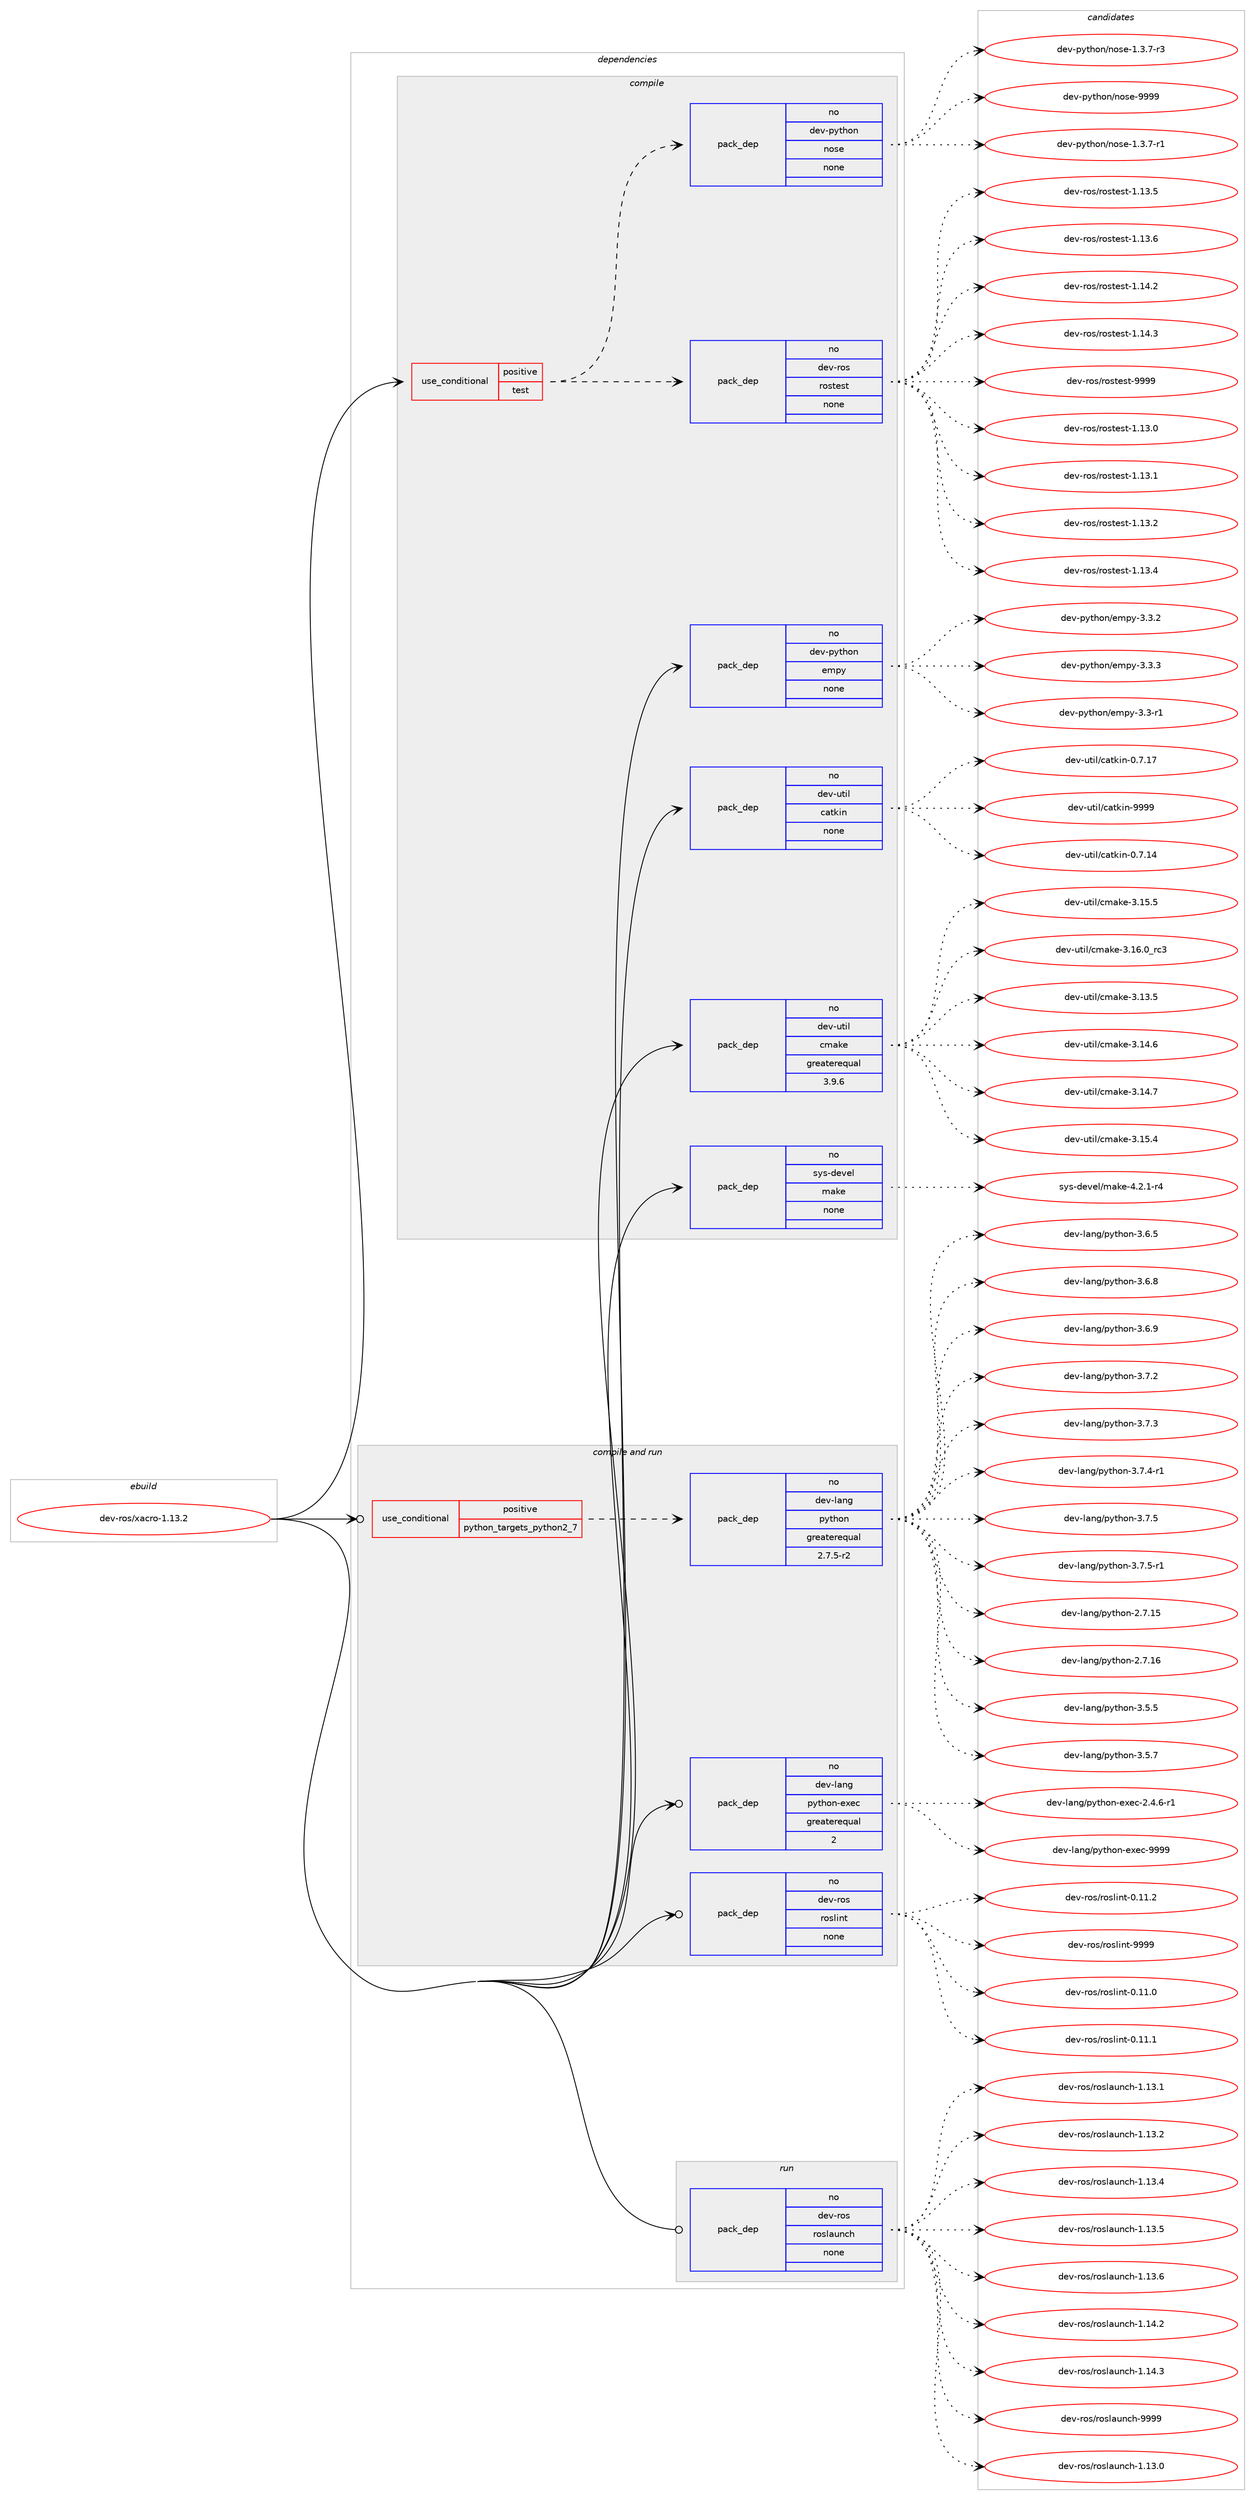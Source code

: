 digraph prolog {

# *************
# Graph options
# *************

newrank=true;
concentrate=true;
compound=true;
graph [rankdir=LR,fontname=Helvetica,fontsize=10,ranksep=1.5];#, ranksep=2.5, nodesep=0.2];
edge  [arrowhead=vee];
node  [fontname=Helvetica,fontsize=10];

# **********
# The ebuild
# **********

subgraph cluster_leftcol {
color=gray;
rank=same;
label=<<i>ebuild</i>>;
id [label="dev-ros/xacro-1.13.2", color=red, width=4, href="../dev-ros/xacro-1.13.2.svg"];
}

# ****************
# The dependencies
# ****************

subgraph cluster_midcol {
color=gray;
label=<<i>dependencies</i>>;
subgraph cluster_compile {
fillcolor="#eeeeee";
style=filled;
label=<<i>compile</i>>;
subgraph cond156679 {
dependency673605 [label=<<TABLE BORDER="0" CELLBORDER="1" CELLSPACING="0" CELLPADDING="4"><TR><TD ROWSPAN="3" CELLPADDING="10">use_conditional</TD></TR><TR><TD>positive</TD></TR><TR><TD>test</TD></TR></TABLE>>, shape=none, color=red];
subgraph pack505020 {
dependency673606 [label=<<TABLE BORDER="0" CELLBORDER="1" CELLSPACING="0" CELLPADDING="4" WIDTH="220"><TR><TD ROWSPAN="6" CELLPADDING="30">pack_dep</TD></TR><TR><TD WIDTH="110">no</TD></TR><TR><TD>dev-ros</TD></TR><TR><TD>rostest</TD></TR><TR><TD>none</TD></TR><TR><TD></TD></TR></TABLE>>, shape=none, color=blue];
}
dependency673605:e -> dependency673606:w [weight=20,style="dashed",arrowhead="vee"];
subgraph pack505021 {
dependency673607 [label=<<TABLE BORDER="0" CELLBORDER="1" CELLSPACING="0" CELLPADDING="4" WIDTH="220"><TR><TD ROWSPAN="6" CELLPADDING="30">pack_dep</TD></TR><TR><TD WIDTH="110">no</TD></TR><TR><TD>dev-python</TD></TR><TR><TD>nose</TD></TR><TR><TD>none</TD></TR><TR><TD></TD></TR></TABLE>>, shape=none, color=blue];
}
dependency673605:e -> dependency673607:w [weight=20,style="dashed",arrowhead="vee"];
}
id:e -> dependency673605:w [weight=20,style="solid",arrowhead="vee"];
subgraph pack505022 {
dependency673608 [label=<<TABLE BORDER="0" CELLBORDER="1" CELLSPACING="0" CELLPADDING="4" WIDTH="220"><TR><TD ROWSPAN="6" CELLPADDING="30">pack_dep</TD></TR><TR><TD WIDTH="110">no</TD></TR><TR><TD>dev-python</TD></TR><TR><TD>empy</TD></TR><TR><TD>none</TD></TR><TR><TD></TD></TR></TABLE>>, shape=none, color=blue];
}
id:e -> dependency673608:w [weight=20,style="solid",arrowhead="vee"];
subgraph pack505023 {
dependency673609 [label=<<TABLE BORDER="0" CELLBORDER="1" CELLSPACING="0" CELLPADDING="4" WIDTH="220"><TR><TD ROWSPAN="6" CELLPADDING="30">pack_dep</TD></TR><TR><TD WIDTH="110">no</TD></TR><TR><TD>dev-util</TD></TR><TR><TD>catkin</TD></TR><TR><TD>none</TD></TR><TR><TD></TD></TR></TABLE>>, shape=none, color=blue];
}
id:e -> dependency673609:w [weight=20,style="solid",arrowhead="vee"];
subgraph pack505024 {
dependency673610 [label=<<TABLE BORDER="0" CELLBORDER="1" CELLSPACING="0" CELLPADDING="4" WIDTH="220"><TR><TD ROWSPAN="6" CELLPADDING="30">pack_dep</TD></TR><TR><TD WIDTH="110">no</TD></TR><TR><TD>dev-util</TD></TR><TR><TD>cmake</TD></TR><TR><TD>greaterequal</TD></TR><TR><TD>3.9.6</TD></TR></TABLE>>, shape=none, color=blue];
}
id:e -> dependency673610:w [weight=20,style="solid",arrowhead="vee"];
subgraph pack505025 {
dependency673611 [label=<<TABLE BORDER="0" CELLBORDER="1" CELLSPACING="0" CELLPADDING="4" WIDTH="220"><TR><TD ROWSPAN="6" CELLPADDING="30">pack_dep</TD></TR><TR><TD WIDTH="110">no</TD></TR><TR><TD>sys-devel</TD></TR><TR><TD>make</TD></TR><TR><TD>none</TD></TR><TR><TD></TD></TR></TABLE>>, shape=none, color=blue];
}
id:e -> dependency673611:w [weight=20,style="solid",arrowhead="vee"];
}
subgraph cluster_compileandrun {
fillcolor="#eeeeee";
style=filled;
label=<<i>compile and run</i>>;
subgraph cond156680 {
dependency673612 [label=<<TABLE BORDER="0" CELLBORDER="1" CELLSPACING="0" CELLPADDING="4"><TR><TD ROWSPAN="3" CELLPADDING="10">use_conditional</TD></TR><TR><TD>positive</TD></TR><TR><TD>python_targets_python2_7</TD></TR></TABLE>>, shape=none, color=red];
subgraph pack505026 {
dependency673613 [label=<<TABLE BORDER="0" CELLBORDER="1" CELLSPACING="0" CELLPADDING="4" WIDTH="220"><TR><TD ROWSPAN="6" CELLPADDING="30">pack_dep</TD></TR><TR><TD WIDTH="110">no</TD></TR><TR><TD>dev-lang</TD></TR><TR><TD>python</TD></TR><TR><TD>greaterequal</TD></TR><TR><TD>2.7.5-r2</TD></TR></TABLE>>, shape=none, color=blue];
}
dependency673612:e -> dependency673613:w [weight=20,style="dashed",arrowhead="vee"];
}
id:e -> dependency673612:w [weight=20,style="solid",arrowhead="odotvee"];
subgraph pack505027 {
dependency673614 [label=<<TABLE BORDER="0" CELLBORDER="1" CELLSPACING="0" CELLPADDING="4" WIDTH="220"><TR><TD ROWSPAN="6" CELLPADDING="30">pack_dep</TD></TR><TR><TD WIDTH="110">no</TD></TR><TR><TD>dev-lang</TD></TR><TR><TD>python-exec</TD></TR><TR><TD>greaterequal</TD></TR><TR><TD>2</TD></TR></TABLE>>, shape=none, color=blue];
}
id:e -> dependency673614:w [weight=20,style="solid",arrowhead="odotvee"];
subgraph pack505028 {
dependency673615 [label=<<TABLE BORDER="0" CELLBORDER="1" CELLSPACING="0" CELLPADDING="4" WIDTH="220"><TR><TD ROWSPAN="6" CELLPADDING="30">pack_dep</TD></TR><TR><TD WIDTH="110">no</TD></TR><TR><TD>dev-ros</TD></TR><TR><TD>roslint</TD></TR><TR><TD>none</TD></TR><TR><TD></TD></TR></TABLE>>, shape=none, color=blue];
}
id:e -> dependency673615:w [weight=20,style="solid",arrowhead="odotvee"];
}
subgraph cluster_run {
fillcolor="#eeeeee";
style=filled;
label=<<i>run</i>>;
subgraph pack505029 {
dependency673616 [label=<<TABLE BORDER="0" CELLBORDER="1" CELLSPACING="0" CELLPADDING="4" WIDTH="220"><TR><TD ROWSPAN="6" CELLPADDING="30">pack_dep</TD></TR><TR><TD WIDTH="110">no</TD></TR><TR><TD>dev-ros</TD></TR><TR><TD>roslaunch</TD></TR><TR><TD>none</TD></TR><TR><TD></TD></TR></TABLE>>, shape=none, color=blue];
}
id:e -> dependency673616:w [weight=20,style="solid",arrowhead="odot"];
}
}

# **************
# The candidates
# **************

subgraph cluster_choices {
rank=same;
color=gray;
label=<<i>candidates</i>>;

subgraph choice505020 {
color=black;
nodesep=1;
choice100101118451141111154711411111511610111511645494649514648 [label="dev-ros/rostest-1.13.0", color=red, width=4,href="../dev-ros/rostest-1.13.0.svg"];
choice100101118451141111154711411111511610111511645494649514649 [label="dev-ros/rostest-1.13.1", color=red, width=4,href="../dev-ros/rostest-1.13.1.svg"];
choice100101118451141111154711411111511610111511645494649514650 [label="dev-ros/rostest-1.13.2", color=red, width=4,href="../dev-ros/rostest-1.13.2.svg"];
choice100101118451141111154711411111511610111511645494649514652 [label="dev-ros/rostest-1.13.4", color=red, width=4,href="../dev-ros/rostest-1.13.4.svg"];
choice100101118451141111154711411111511610111511645494649514653 [label="dev-ros/rostest-1.13.5", color=red, width=4,href="../dev-ros/rostest-1.13.5.svg"];
choice100101118451141111154711411111511610111511645494649514654 [label="dev-ros/rostest-1.13.6", color=red, width=4,href="../dev-ros/rostest-1.13.6.svg"];
choice100101118451141111154711411111511610111511645494649524650 [label="dev-ros/rostest-1.14.2", color=red, width=4,href="../dev-ros/rostest-1.14.2.svg"];
choice100101118451141111154711411111511610111511645494649524651 [label="dev-ros/rostest-1.14.3", color=red, width=4,href="../dev-ros/rostest-1.14.3.svg"];
choice10010111845114111115471141111151161011151164557575757 [label="dev-ros/rostest-9999", color=red, width=4,href="../dev-ros/rostest-9999.svg"];
dependency673606:e -> choice100101118451141111154711411111511610111511645494649514648:w [style=dotted,weight="100"];
dependency673606:e -> choice100101118451141111154711411111511610111511645494649514649:w [style=dotted,weight="100"];
dependency673606:e -> choice100101118451141111154711411111511610111511645494649514650:w [style=dotted,weight="100"];
dependency673606:e -> choice100101118451141111154711411111511610111511645494649514652:w [style=dotted,weight="100"];
dependency673606:e -> choice100101118451141111154711411111511610111511645494649514653:w [style=dotted,weight="100"];
dependency673606:e -> choice100101118451141111154711411111511610111511645494649514654:w [style=dotted,weight="100"];
dependency673606:e -> choice100101118451141111154711411111511610111511645494649524650:w [style=dotted,weight="100"];
dependency673606:e -> choice100101118451141111154711411111511610111511645494649524651:w [style=dotted,weight="100"];
dependency673606:e -> choice10010111845114111115471141111151161011151164557575757:w [style=dotted,weight="100"];
}
subgraph choice505021 {
color=black;
nodesep=1;
choice10010111845112121116104111110471101111151014549465146554511449 [label="dev-python/nose-1.3.7-r1", color=red, width=4,href="../dev-python/nose-1.3.7-r1.svg"];
choice10010111845112121116104111110471101111151014549465146554511451 [label="dev-python/nose-1.3.7-r3", color=red, width=4,href="../dev-python/nose-1.3.7-r3.svg"];
choice10010111845112121116104111110471101111151014557575757 [label="dev-python/nose-9999", color=red, width=4,href="../dev-python/nose-9999.svg"];
dependency673607:e -> choice10010111845112121116104111110471101111151014549465146554511449:w [style=dotted,weight="100"];
dependency673607:e -> choice10010111845112121116104111110471101111151014549465146554511451:w [style=dotted,weight="100"];
dependency673607:e -> choice10010111845112121116104111110471101111151014557575757:w [style=dotted,weight="100"];
}
subgraph choice505022 {
color=black;
nodesep=1;
choice1001011184511212111610411111047101109112121455146514511449 [label="dev-python/empy-3.3-r1", color=red, width=4,href="../dev-python/empy-3.3-r1.svg"];
choice1001011184511212111610411111047101109112121455146514650 [label="dev-python/empy-3.3.2", color=red, width=4,href="../dev-python/empy-3.3.2.svg"];
choice1001011184511212111610411111047101109112121455146514651 [label="dev-python/empy-3.3.3", color=red, width=4,href="../dev-python/empy-3.3.3.svg"];
dependency673608:e -> choice1001011184511212111610411111047101109112121455146514511449:w [style=dotted,weight="100"];
dependency673608:e -> choice1001011184511212111610411111047101109112121455146514650:w [style=dotted,weight="100"];
dependency673608:e -> choice1001011184511212111610411111047101109112121455146514651:w [style=dotted,weight="100"];
}
subgraph choice505023 {
color=black;
nodesep=1;
choice1001011184511711610510847999711610710511045484655464952 [label="dev-util/catkin-0.7.14", color=red, width=4,href="../dev-util/catkin-0.7.14.svg"];
choice1001011184511711610510847999711610710511045484655464955 [label="dev-util/catkin-0.7.17", color=red, width=4,href="../dev-util/catkin-0.7.17.svg"];
choice100101118451171161051084799971161071051104557575757 [label="dev-util/catkin-9999", color=red, width=4,href="../dev-util/catkin-9999.svg"];
dependency673609:e -> choice1001011184511711610510847999711610710511045484655464952:w [style=dotted,weight="100"];
dependency673609:e -> choice1001011184511711610510847999711610710511045484655464955:w [style=dotted,weight="100"];
dependency673609:e -> choice100101118451171161051084799971161071051104557575757:w [style=dotted,weight="100"];
}
subgraph choice505024 {
color=black;
nodesep=1;
choice1001011184511711610510847991099710710145514649514653 [label="dev-util/cmake-3.13.5", color=red, width=4,href="../dev-util/cmake-3.13.5.svg"];
choice1001011184511711610510847991099710710145514649524654 [label="dev-util/cmake-3.14.6", color=red, width=4,href="../dev-util/cmake-3.14.6.svg"];
choice1001011184511711610510847991099710710145514649524655 [label="dev-util/cmake-3.14.7", color=red, width=4,href="../dev-util/cmake-3.14.7.svg"];
choice1001011184511711610510847991099710710145514649534652 [label="dev-util/cmake-3.15.4", color=red, width=4,href="../dev-util/cmake-3.15.4.svg"];
choice1001011184511711610510847991099710710145514649534653 [label="dev-util/cmake-3.15.5", color=red, width=4,href="../dev-util/cmake-3.15.5.svg"];
choice1001011184511711610510847991099710710145514649544648951149951 [label="dev-util/cmake-3.16.0_rc3", color=red, width=4,href="../dev-util/cmake-3.16.0_rc3.svg"];
dependency673610:e -> choice1001011184511711610510847991099710710145514649514653:w [style=dotted,weight="100"];
dependency673610:e -> choice1001011184511711610510847991099710710145514649524654:w [style=dotted,weight="100"];
dependency673610:e -> choice1001011184511711610510847991099710710145514649524655:w [style=dotted,weight="100"];
dependency673610:e -> choice1001011184511711610510847991099710710145514649534652:w [style=dotted,weight="100"];
dependency673610:e -> choice1001011184511711610510847991099710710145514649534653:w [style=dotted,weight="100"];
dependency673610:e -> choice1001011184511711610510847991099710710145514649544648951149951:w [style=dotted,weight="100"];
}
subgraph choice505025 {
color=black;
nodesep=1;
choice1151211154510010111810110847109971071014552465046494511452 [label="sys-devel/make-4.2.1-r4", color=red, width=4,href="../sys-devel/make-4.2.1-r4.svg"];
dependency673611:e -> choice1151211154510010111810110847109971071014552465046494511452:w [style=dotted,weight="100"];
}
subgraph choice505026 {
color=black;
nodesep=1;
choice10010111845108971101034711212111610411111045504655464953 [label="dev-lang/python-2.7.15", color=red, width=4,href="../dev-lang/python-2.7.15.svg"];
choice10010111845108971101034711212111610411111045504655464954 [label="dev-lang/python-2.7.16", color=red, width=4,href="../dev-lang/python-2.7.16.svg"];
choice100101118451089711010347112121116104111110455146534653 [label="dev-lang/python-3.5.5", color=red, width=4,href="../dev-lang/python-3.5.5.svg"];
choice100101118451089711010347112121116104111110455146534655 [label="dev-lang/python-3.5.7", color=red, width=4,href="../dev-lang/python-3.5.7.svg"];
choice100101118451089711010347112121116104111110455146544653 [label="dev-lang/python-3.6.5", color=red, width=4,href="../dev-lang/python-3.6.5.svg"];
choice100101118451089711010347112121116104111110455146544656 [label="dev-lang/python-3.6.8", color=red, width=4,href="../dev-lang/python-3.6.8.svg"];
choice100101118451089711010347112121116104111110455146544657 [label="dev-lang/python-3.6.9", color=red, width=4,href="../dev-lang/python-3.6.9.svg"];
choice100101118451089711010347112121116104111110455146554650 [label="dev-lang/python-3.7.2", color=red, width=4,href="../dev-lang/python-3.7.2.svg"];
choice100101118451089711010347112121116104111110455146554651 [label="dev-lang/python-3.7.3", color=red, width=4,href="../dev-lang/python-3.7.3.svg"];
choice1001011184510897110103471121211161041111104551465546524511449 [label="dev-lang/python-3.7.4-r1", color=red, width=4,href="../dev-lang/python-3.7.4-r1.svg"];
choice100101118451089711010347112121116104111110455146554653 [label="dev-lang/python-3.7.5", color=red, width=4,href="../dev-lang/python-3.7.5.svg"];
choice1001011184510897110103471121211161041111104551465546534511449 [label="dev-lang/python-3.7.5-r1", color=red, width=4,href="../dev-lang/python-3.7.5-r1.svg"];
dependency673613:e -> choice10010111845108971101034711212111610411111045504655464953:w [style=dotted,weight="100"];
dependency673613:e -> choice10010111845108971101034711212111610411111045504655464954:w [style=dotted,weight="100"];
dependency673613:e -> choice100101118451089711010347112121116104111110455146534653:w [style=dotted,weight="100"];
dependency673613:e -> choice100101118451089711010347112121116104111110455146534655:w [style=dotted,weight="100"];
dependency673613:e -> choice100101118451089711010347112121116104111110455146544653:w [style=dotted,weight="100"];
dependency673613:e -> choice100101118451089711010347112121116104111110455146544656:w [style=dotted,weight="100"];
dependency673613:e -> choice100101118451089711010347112121116104111110455146544657:w [style=dotted,weight="100"];
dependency673613:e -> choice100101118451089711010347112121116104111110455146554650:w [style=dotted,weight="100"];
dependency673613:e -> choice100101118451089711010347112121116104111110455146554651:w [style=dotted,weight="100"];
dependency673613:e -> choice1001011184510897110103471121211161041111104551465546524511449:w [style=dotted,weight="100"];
dependency673613:e -> choice100101118451089711010347112121116104111110455146554653:w [style=dotted,weight="100"];
dependency673613:e -> choice1001011184510897110103471121211161041111104551465546534511449:w [style=dotted,weight="100"];
}
subgraph choice505027 {
color=black;
nodesep=1;
choice10010111845108971101034711212111610411111045101120101994550465246544511449 [label="dev-lang/python-exec-2.4.6-r1", color=red, width=4,href="../dev-lang/python-exec-2.4.6-r1.svg"];
choice10010111845108971101034711212111610411111045101120101994557575757 [label="dev-lang/python-exec-9999", color=red, width=4,href="../dev-lang/python-exec-9999.svg"];
dependency673614:e -> choice10010111845108971101034711212111610411111045101120101994550465246544511449:w [style=dotted,weight="100"];
dependency673614:e -> choice10010111845108971101034711212111610411111045101120101994557575757:w [style=dotted,weight="100"];
}
subgraph choice505028 {
color=black;
nodesep=1;
choice100101118451141111154711411111510810511011645484649494648 [label="dev-ros/roslint-0.11.0", color=red, width=4,href="../dev-ros/roslint-0.11.0.svg"];
choice100101118451141111154711411111510810511011645484649494649 [label="dev-ros/roslint-0.11.1", color=red, width=4,href="../dev-ros/roslint-0.11.1.svg"];
choice100101118451141111154711411111510810511011645484649494650 [label="dev-ros/roslint-0.11.2", color=red, width=4,href="../dev-ros/roslint-0.11.2.svg"];
choice10010111845114111115471141111151081051101164557575757 [label="dev-ros/roslint-9999", color=red, width=4,href="../dev-ros/roslint-9999.svg"];
dependency673615:e -> choice100101118451141111154711411111510810511011645484649494648:w [style=dotted,weight="100"];
dependency673615:e -> choice100101118451141111154711411111510810511011645484649494649:w [style=dotted,weight="100"];
dependency673615:e -> choice100101118451141111154711411111510810511011645484649494650:w [style=dotted,weight="100"];
dependency673615:e -> choice10010111845114111115471141111151081051101164557575757:w [style=dotted,weight="100"];
}
subgraph choice505029 {
color=black;
nodesep=1;
choice1001011184511411111547114111115108971171109910445494649514648 [label="dev-ros/roslaunch-1.13.0", color=red, width=4,href="../dev-ros/roslaunch-1.13.0.svg"];
choice1001011184511411111547114111115108971171109910445494649514649 [label="dev-ros/roslaunch-1.13.1", color=red, width=4,href="../dev-ros/roslaunch-1.13.1.svg"];
choice1001011184511411111547114111115108971171109910445494649514650 [label="dev-ros/roslaunch-1.13.2", color=red, width=4,href="../dev-ros/roslaunch-1.13.2.svg"];
choice1001011184511411111547114111115108971171109910445494649514652 [label="dev-ros/roslaunch-1.13.4", color=red, width=4,href="../dev-ros/roslaunch-1.13.4.svg"];
choice1001011184511411111547114111115108971171109910445494649514653 [label="dev-ros/roslaunch-1.13.5", color=red, width=4,href="../dev-ros/roslaunch-1.13.5.svg"];
choice1001011184511411111547114111115108971171109910445494649514654 [label="dev-ros/roslaunch-1.13.6", color=red, width=4,href="../dev-ros/roslaunch-1.13.6.svg"];
choice1001011184511411111547114111115108971171109910445494649524650 [label="dev-ros/roslaunch-1.14.2", color=red, width=4,href="../dev-ros/roslaunch-1.14.2.svg"];
choice1001011184511411111547114111115108971171109910445494649524651 [label="dev-ros/roslaunch-1.14.3", color=red, width=4,href="../dev-ros/roslaunch-1.14.3.svg"];
choice100101118451141111154711411111510897117110991044557575757 [label="dev-ros/roslaunch-9999", color=red, width=4,href="../dev-ros/roslaunch-9999.svg"];
dependency673616:e -> choice1001011184511411111547114111115108971171109910445494649514648:w [style=dotted,weight="100"];
dependency673616:e -> choice1001011184511411111547114111115108971171109910445494649514649:w [style=dotted,weight="100"];
dependency673616:e -> choice1001011184511411111547114111115108971171109910445494649514650:w [style=dotted,weight="100"];
dependency673616:e -> choice1001011184511411111547114111115108971171109910445494649514652:w [style=dotted,weight="100"];
dependency673616:e -> choice1001011184511411111547114111115108971171109910445494649514653:w [style=dotted,weight="100"];
dependency673616:e -> choice1001011184511411111547114111115108971171109910445494649514654:w [style=dotted,weight="100"];
dependency673616:e -> choice1001011184511411111547114111115108971171109910445494649524650:w [style=dotted,weight="100"];
dependency673616:e -> choice1001011184511411111547114111115108971171109910445494649524651:w [style=dotted,weight="100"];
dependency673616:e -> choice100101118451141111154711411111510897117110991044557575757:w [style=dotted,weight="100"];
}
}

}
